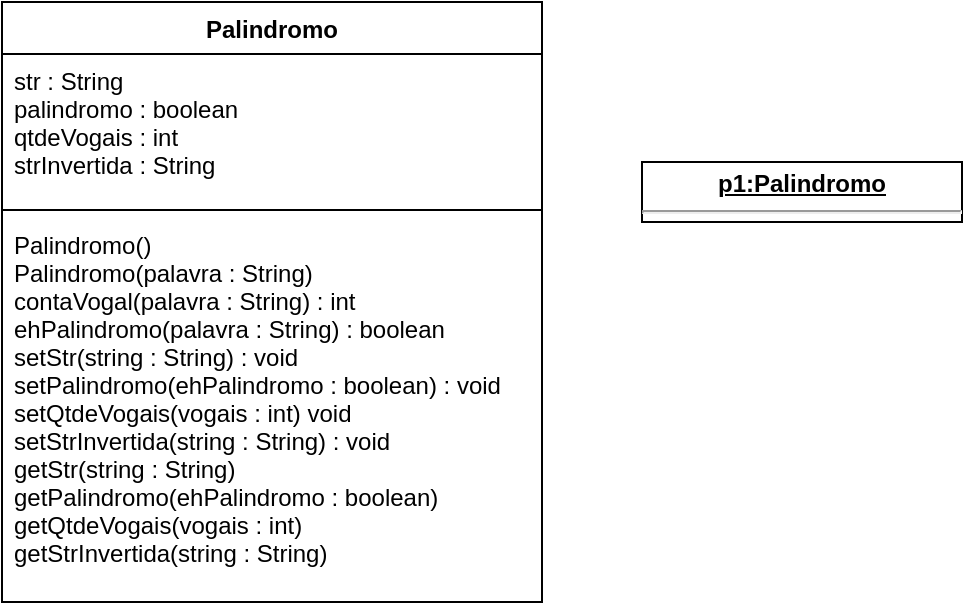 <mxfile version="20.0.3" type="github">
  <diagram id="_pQXIOqqfDNLPfqdppsy" name="Page-1">
    <mxGraphModel dx="1038" dy="583" grid="1" gridSize="10" guides="1" tooltips="1" connect="1" arrows="1" fold="1" page="1" pageScale="1" pageWidth="850" pageHeight="1100" math="0" shadow="0">
      <root>
        <mxCell id="0" />
        <mxCell id="1" parent="0" />
        <mxCell id="-KFrz3fNhtlWnRIcD0WV-1" value="Palindromo" style="swimlane;fontStyle=1;align=center;verticalAlign=top;childLayout=stackLayout;horizontal=1;startSize=26;horizontalStack=0;resizeParent=1;resizeParentMax=0;resizeLast=0;collapsible=1;marginBottom=0;" vertex="1" parent="1">
          <mxGeometry x="70" y="50" width="270" height="300" as="geometry" />
        </mxCell>
        <mxCell id="-KFrz3fNhtlWnRIcD0WV-2" value="str : String&#xa;palindromo : boolean&#xa;qtdeVogais : int&#xa;strInvertida : String" style="text;strokeColor=none;fillColor=none;align=left;verticalAlign=top;spacingLeft=4;spacingRight=4;overflow=hidden;rotatable=0;points=[[0,0.5],[1,0.5]];portConstraint=eastwest;" vertex="1" parent="-KFrz3fNhtlWnRIcD0WV-1">
          <mxGeometry y="26" width="270" height="74" as="geometry" />
        </mxCell>
        <mxCell id="-KFrz3fNhtlWnRIcD0WV-3" value="" style="line;strokeWidth=1;fillColor=none;align=left;verticalAlign=middle;spacingTop=-1;spacingLeft=3;spacingRight=3;rotatable=0;labelPosition=right;points=[];portConstraint=eastwest;" vertex="1" parent="-KFrz3fNhtlWnRIcD0WV-1">
          <mxGeometry y="100" width="270" height="8" as="geometry" />
        </mxCell>
        <mxCell id="-KFrz3fNhtlWnRIcD0WV-4" value="Palindromo()&#xa;Palindromo(palavra : String)&#xa;contaVogal(palavra : String) : int&#xa;ehPalindromo(palavra : String) : boolean&#xa;setStr(string : String) : void&#xa;setPalindromo(ehPalindromo : boolean) : void&#xa;setQtdeVogais(vogais : int) void&#xa;setStrInvertida(string : String) : void&#xa;getStr(string : String)&#xa;getPalindromo(ehPalindromo : boolean)&#xa;getQtdeVogais(vogais : int)&#xa;getStrInvertida(string : String)&#xa;" style="text;strokeColor=none;fillColor=none;align=left;verticalAlign=top;spacingLeft=4;spacingRight=4;overflow=hidden;rotatable=0;points=[[0,0.5],[1,0.5]];portConstraint=eastwest;" vertex="1" parent="-KFrz3fNhtlWnRIcD0WV-1">
          <mxGeometry y="108" width="270" height="192" as="geometry" />
        </mxCell>
        <mxCell id="-KFrz3fNhtlWnRIcD0WV-7" value="&lt;p style=&quot;margin:0px;margin-top:4px;text-align:center;text-decoration:underline;&quot;&gt;&lt;b&gt;p1:Palindromo&lt;/b&gt;&lt;/p&gt;&lt;hr&gt;&lt;p style=&quot;margin:0px;margin-left:8px;&quot;&gt;field1 = value1&lt;br&gt;field2 = value2&lt;br&gt;field3 = value3&lt;/p&gt;" style="verticalAlign=top;align=left;overflow=fill;fontSize=12;fontFamily=Helvetica;html=1;" vertex="1" parent="1">
          <mxGeometry x="390" y="130" width="160" height="30" as="geometry" />
        </mxCell>
      </root>
    </mxGraphModel>
  </diagram>
</mxfile>
